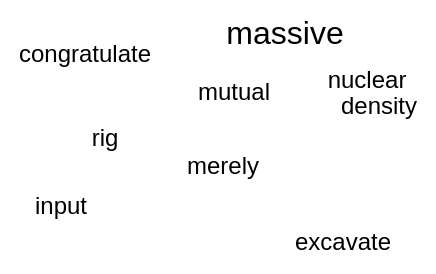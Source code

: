 <mxfile version="20.2.4" type="github">
  <diagram name="2023-11-14 00:12:41" id="VXZyrihvDa2prKkC_Pbu">
    <mxGraphModel dx="323" dy="154" grid="0" gridSize="10" guides="1" tooltips="1" connect="1" arrows="1" fold="1" page="1" pageScale="1" pageWidth="827" pageHeight="1169" math="0" shadow="0">
      <root>
        <mxCell id="0" />
        <mxCell id="1" parent="0" />
        <mxCell id="dVjBlAb2x-MTVGUW3b8g-1" value="excavate" style="text;html=1;align=center;verticalAlign=middle;resizable=0;points=[];autosize=1;strokeColor=none;fillColor=none;" parent="1" vertex="1">
          <mxGeometry x="259" y="163" width="70" height="30" as="geometry" />
        </mxCell>
        <mxCell id="dVjBlAb2x-MTVGUW3b8g-2" value="density" style="text;html=1;align=center;verticalAlign=middle;resizable=0;points=[];autosize=1;strokeColor=none;fillColor=none;" parent="1" vertex="1">
          <mxGeometry x="284" y="97" width="56" height="26" as="geometry" />
        </mxCell>
        <mxCell id="dVjBlAb2x-MTVGUW3b8g-3" value="nuclear" style="text;html=1;align=center;verticalAlign=middle;resizable=0;points=[];autosize=1;strokeColor=none;fillColor=none;" parent="1" vertex="1">
          <mxGeometry x="277" y="84" width="57" height="26" as="geometry" />
        </mxCell>
        <mxCell id="dVjBlAb2x-MTVGUW3b8g-4" value="mutual" style="text;strokeColor=none;align=center;fillColor=none;html=1;verticalAlign=middle;whiteSpace=wrap;rounded=0;" parent="1" vertex="1">
          <mxGeometry x="210" y="88" width="60" height="30" as="geometry" />
        </mxCell>
        <mxCell id="ZlixmQJfCNak0nO9Y2gb-1" style="edgeStyle=orthogonalEdgeStyle;rounded=0;orthogonalLoop=1;jettySize=auto;html=1;exitX=0.5;exitY=1;exitDx=0;exitDy=0;" parent="1" source="dVjBlAb2x-MTVGUW3b8g-4" target="dVjBlAb2x-MTVGUW3b8g-4" edge="1">
          <mxGeometry relative="1" as="geometry" />
        </mxCell>
        <mxCell id="LsmMnu1-b7ZIZFkQPnUP-1" value="massive" style="text;html=1;align=center;verticalAlign=middle;resizable=0;points=[];autosize=1;strokeColor=none;fillColor=none;fontSize=16;" parent="1" vertex="1">
          <mxGeometry x="226" y="57" width="77" height="31" as="geometry" />
        </mxCell>
        <mxCell id="K-NoKOKMJRBYoWtjCu4b-1" value="congratulate" style="text;html=1;align=center;verticalAlign=middle;resizable=0;points=[];autosize=1;strokeColor=none;fillColor=none;" vertex="1" parent="1">
          <mxGeometry x="123" y="71" width="84" height="26" as="geometry" />
        </mxCell>
        <mxCell id="K-NoKOKMJRBYoWtjCu4b-2" value="rig" style="text;html=1;align=center;verticalAlign=middle;resizable=0;points=[];autosize=1;strokeColor=none;fillColor=none;" vertex="1" parent="1">
          <mxGeometry x="159" y="113" width="31" height="26" as="geometry" />
        </mxCell>
        <mxCell id="K-NoKOKMJRBYoWtjCu4b-3" value="input" style="text;html=1;align=center;verticalAlign=middle;resizable=0;points=[];autosize=1;strokeColor=none;fillColor=none;" vertex="1" parent="1">
          <mxGeometry x="131" y="147" width="44" height="26" as="geometry" />
        </mxCell>
        <mxCell id="K-NoKOKMJRBYoWtjCu4b-4" value="merely" style="text;html=1;align=center;verticalAlign=middle;resizable=0;points=[];autosize=1;strokeColor=none;fillColor=none;" vertex="1" parent="1">
          <mxGeometry x="207" y="127" width="54" height="26" as="geometry" />
        </mxCell>
      </root>
    </mxGraphModel>
  </diagram>
</mxfile>
